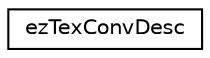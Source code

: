 digraph "Graphical Class Hierarchy"
{
 // LATEX_PDF_SIZE
  edge [fontname="Helvetica",fontsize="10",labelfontname="Helvetica",labelfontsize="10"];
  node [fontname="Helvetica",fontsize="10",shape=record];
  rankdir="LR";
  Node0 [label="ezTexConvDesc",height=0.2,width=0.4,color="black", fillcolor="white", style="filled",URL="$db/dad/classez_tex_conv_desc.htm",tooltip=" "];
}

